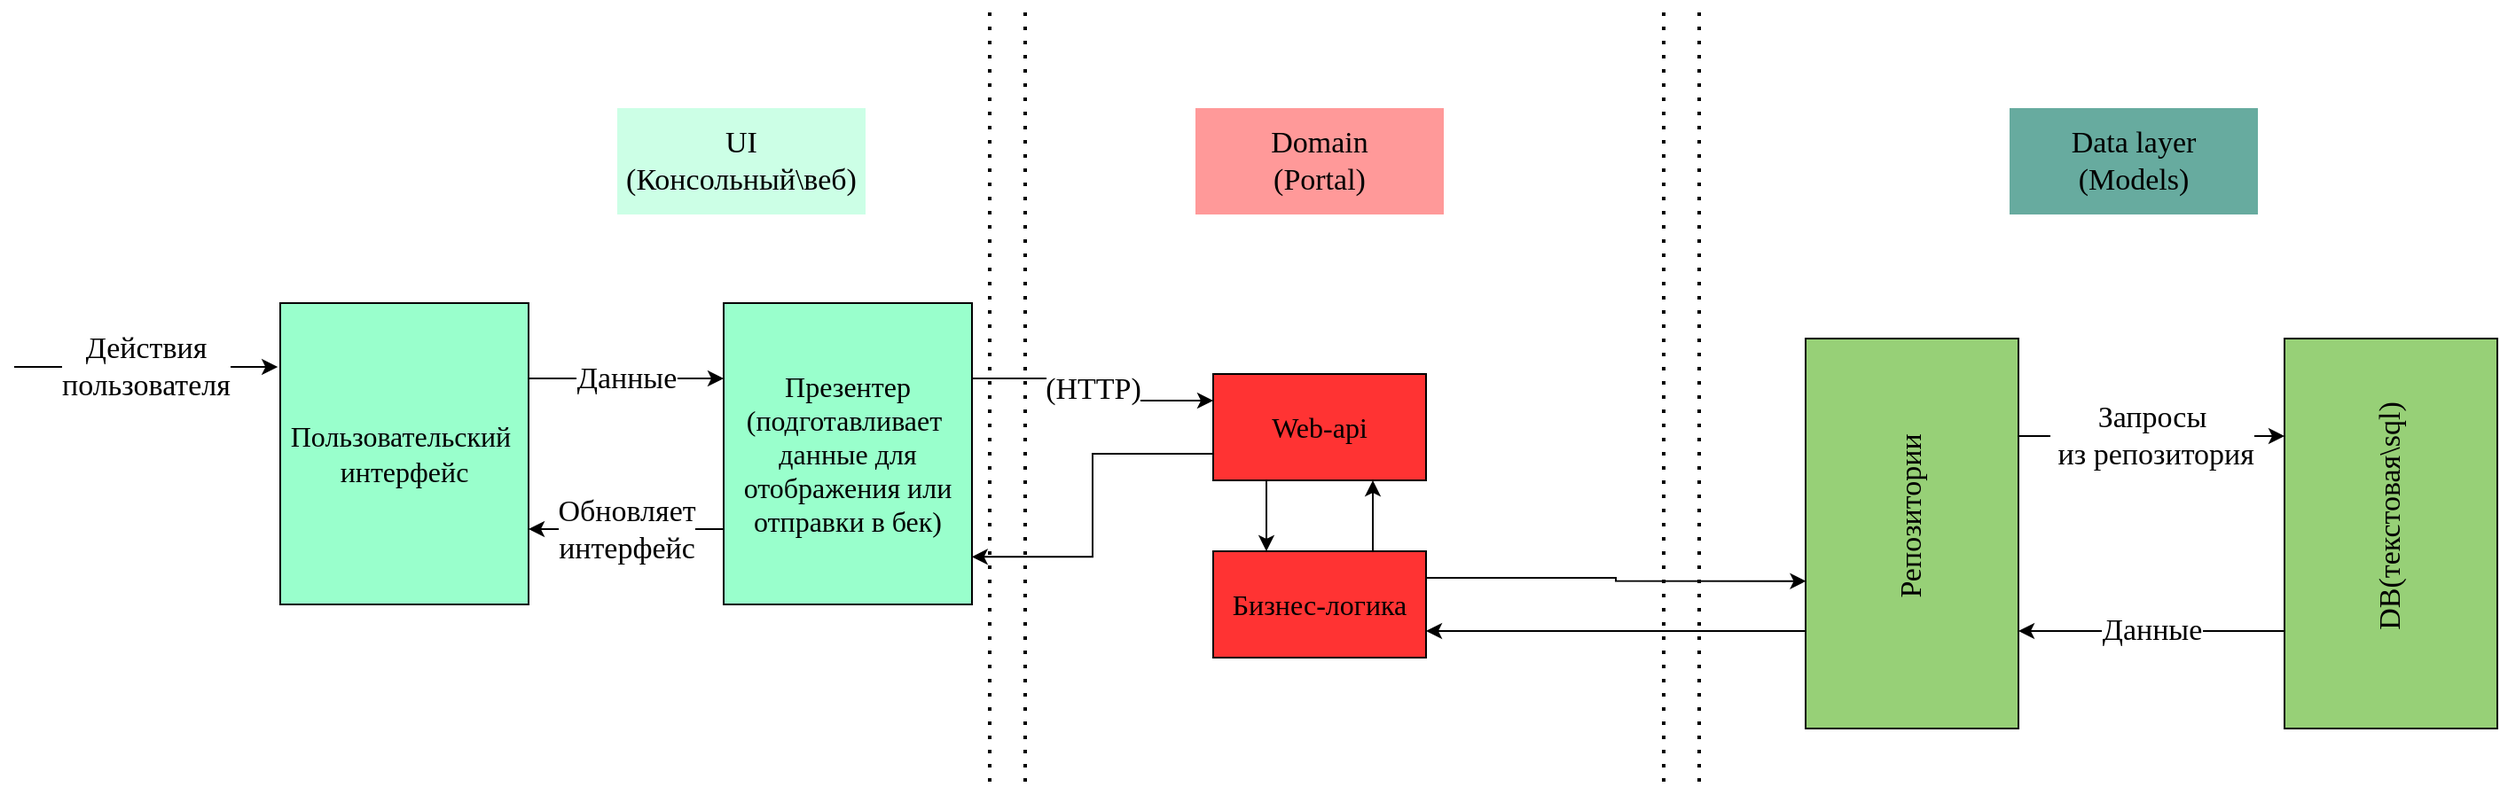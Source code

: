 <mxfile version="14.6.11" type="device"><diagram id="8HCx9EhmHPf-M7Zce__A" name="Page-1"><mxGraphModel dx="2310" dy="1998" grid="1" gridSize="10" guides="1" tooltips="1" connect="1" arrows="1" fold="1" page="1" pageScale="1" pageWidth="827" pageHeight="1169" math="0" shadow="0"><root><mxCell id="0"/><mxCell id="1" parent="0"/><mxCell id="c0pnhSJW0XXZz2QYyGMs-18" value="Запросы&lt;br&gt;&amp;nbsp;из репозитория" style="edgeStyle=orthogonalEdgeStyle;rounded=0;orthogonalLoop=1;jettySize=auto;html=1;exitX=1;exitY=0.25;exitDx=0;exitDy=0;entryX=0;entryY=0.25;entryDx=0;entryDy=0;fontFamily=Times New Roman;fontSize=17;" edge="1" parent="1" source="c0pnhSJW0XXZz2QYyGMs-5" target="c0pnhSJW0XXZz2QYyGMs-10"><mxGeometry relative="1" as="geometry"/></mxCell><mxCell id="c0pnhSJW0XXZz2QYyGMs-37" style="edgeStyle=orthogonalEdgeStyle;rounded=0;orthogonalLoop=1;jettySize=auto;html=1;exitX=0;exitY=0.75;exitDx=0;exitDy=0;entryX=1;entryY=0.75;entryDx=0;entryDy=0;fontFamily=Times New Roman;fontSize=17;" edge="1" parent="1" source="c0pnhSJW0XXZz2QYyGMs-5" target="c0pnhSJW0XXZz2QYyGMs-25"><mxGeometry relative="1" as="geometry"/></mxCell><mxCell id="c0pnhSJW0XXZz2QYyGMs-5" value="" style="rounded=0;whiteSpace=wrap;html=1;strokeColor=#000000;fillColor=#97D077;" vertex="1" parent="1"><mxGeometry x="690" y="110" width="120" height="220" as="geometry"/></mxCell><mxCell id="c0pnhSJW0XXZz2QYyGMs-6" value="Data layer&lt;br&gt;(Models)" style="text;html=1;strokeColor=none;align=center;verticalAlign=middle;whiteSpace=wrap;rounded=0;fillColor=#67AB9F;fontFamily=Times New Roman;fontSize=17;" vertex="1" parent="1"><mxGeometry x="805" y="-20" width="140" height="60" as="geometry"/></mxCell><mxCell id="c0pnhSJW0XXZz2QYyGMs-7" value="" style="endArrow=none;dashed=1;html=1;dashPattern=1 3;strokeWidth=2;fontFamily=Times New Roman;fontSize=17;" edge="1" parent="1"><mxGeometry width="50" height="50" relative="1" as="geometry"><mxPoint x="630" y="360" as="sourcePoint"/><mxPoint x="630" y="-80" as="targetPoint"/></mxGeometry></mxCell><mxCell id="c0pnhSJW0XXZz2QYyGMs-8" value="" style="endArrow=none;dashed=1;html=1;dashPattern=1 3;strokeWidth=2;fontFamily=Times New Roman;fontSize=17;" edge="1" parent="1"><mxGeometry width="50" height="50" relative="1" as="geometry"><mxPoint x="610" y="360" as="sourcePoint"/><mxPoint x="610" y="-80" as="targetPoint"/></mxGeometry></mxCell><mxCell id="c0pnhSJW0XXZz2QYyGMs-9" value="Репозитории" style="text;html=1;strokeColor=none;fillColor=none;align=center;verticalAlign=middle;whiteSpace=wrap;rounded=0;fontFamily=Times New Roman;fontSize=17;rotation=-90;" vertex="1" parent="1"><mxGeometry x="675" y="170" width="150" height="80" as="geometry"/></mxCell><mxCell id="c0pnhSJW0XXZz2QYyGMs-19" value="Данные" style="edgeStyle=orthogonalEdgeStyle;rounded=0;orthogonalLoop=1;jettySize=auto;html=1;exitX=0;exitY=0.75;exitDx=0;exitDy=0;entryX=1;entryY=0.75;entryDx=0;entryDy=0;fontFamily=Times New Roman;fontSize=17;" edge="1" parent="1" source="c0pnhSJW0XXZz2QYyGMs-10" target="c0pnhSJW0XXZz2QYyGMs-5"><mxGeometry relative="1" as="geometry"/></mxCell><mxCell id="c0pnhSJW0XXZz2QYyGMs-10" value="" style="rounded=0;whiteSpace=wrap;html=1;strokeColor=#000000;fillColor=#97D077;" vertex="1" parent="1"><mxGeometry x="960" y="110" width="120" height="220" as="geometry"/></mxCell><mxCell id="c0pnhSJW0XXZz2QYyGMs-11" value="DB(текстовая\sql)&lt;br&gt;" style="text;html=1;strokeColor=none;fillColor=none;align=center;verticalAlign=middle;whiteSpace=wrap;rounded=0;fontFamily=Times New Roman;fontSize=17;rotation=-90;" vertex="1" parent="1"><mxGeometry x="945" y="170" width="150" height="80" as="geometry"/></mxCell><mxCell id="c0pnhSJW0XXZz2QYyGMs-30" style="edgeStyle=orthogonalEdgeStyle;rounded=0;orthogonalLoop=1;jettySize=auto;html=1;exitX=0.25;exitY=1;exitDx=0;exitDy=0;entryX=0.25;entryY=0;entryDx=0;entryDy=0;fontFamily=Times New Roman;fontSize=17;" edge="1" parent="1" source="c0pnhSJW0XXZz2QYyGMs-12" target="c0pnhSJW0XXZz2QYyGMs-25"><mxGeometry relative="1" as="geometry"/></mxCell><mxCell id="c0pnhSJW0XXZz2QYyGMs-33" style="edgeStyle=orthogonalEdgeStyle;rounded=0;orthogonalLoop=1;jettySize=auto;html=1;exitX=0;exitY=0.75;exitDx=0;exitDy=0;entryX=0.842;entryY=0.001;entryDx=0;entryDy=0;entryPerimeter=0;fontFamily=Times New Roman;fontSize=17;" edge="1" parent="1" source="c0pnhSJW0XXZz2QYyGMs-12" target="c0pnhSJW0XXZz2QYyGMs-26"><mxGeometry relative="1" as="geometry"/></mxCell><mxCell id="c0pnhSJW0XXZz2QYyGMs-12" value="&lt;font face=&quot;Times New Roman&quot; style=&quot;font-size: 16px&quot;&gt;Web-api&lt;/font&gt;" style="rounded=0;whiteSpace=wrap;html=1;strokeColor=#000000;fillColor=#FF3333;" vertex="1" parent="1"><mxGeometry x="356" y="130" width="120" height="60" as="geometry"/></mxCell><mxCell id="c0pnhSJW0XXZz2QYyGMs-13" value="Domain&lt;br&gt;(Portal)" style="text;html=1;strokeColor=none;align=center;verticalAlign=middle;whiteSpace=wrap;rounded=0;fontFamily=Times New Roman;fontSize=17;fillColor=#FF9999;" vertex="1" parent="1"><mxGeometry x="346" y="-20" width="140" height="60" as="geometry"/></mxCell><mxCell id="c0pnhSJW0XXZz2QYyGMs-20" value="" style="endArrow=none;dashed=1;html=1;dashPattern=1 3;strokeWidth=2;fontFamily=Times New Roman;fontSize=17;" edge="1" parent="1"><mxGeometry width="50" height="50" relative="1" as="geometry"><mxPoint x="250" y="360" as="sourcePoint"/><mxPoint x="250" y="-80" as="targetPoint"/></mxGeometry></mxCell><mxCell id="c0pnhSJW0XXZz2QYyGMs-21" value="" style="endArrow=none;dashed=1;html=1;dashPattern=1 3;strokeWidth=2;fontFamily=Times New Roman;fontSize=17;" edge="1" parent="1"><mxGeometry width="50" height="50" relative="1" as="geometry"><mxPoint x="230" y="360" as="sourcePoint"/><mxPoint x="230" y="-80" as="targetPoint"/></mxGeometry></mxCell><mxCell id="c0pnhSJW0XXZz2QYyGMs-23" value="UI&lt;br&gt;(Консольный\веб)" style="text;html=1;strokeColor=none;align=center;verticalAlign=middle;whiteSpace=wrap;rounded=0;fontFamily=Times New Roman;fontSize=17;fillColor=#CCFFE6;" vertex="1" parent="1"><mxGeometry x="20" y="-20" width="140" height="60" as="geometry"/></mxCell><mxCell id="c0pnhSJW0XXZz2QYyGMs-31" style="edgeStyle=orthogonalEdgeStyle;rounded=0;orthogonalLoop=1;jettySize=auto;html=1;exitX=0.75;exitY=0;exitDx=0;exitDy=0;entryX=0.75;entryY=1;entryDx=0;entryDy=0;fontFamily=Times New Roman;fontSize=17;" edge="1" parent="1" source="c0pnhSJW0XXZz2QYyGMs-25" target="c0pnhSJW0XXZz2QYyGMs-12"><mxGeometry relative="1" as="geometry"/></mxCell><mxCell id="c0pnhSJW0XXZz2QYyGMs-32" style="edgeStyle=orthogonalEdgeStyle;rounded=0;orthogonalLoop=1;jettySize=auto;html=1;exitX=1;exitY=0.25;exitDx=0;exitDy=0;entryX=0.002;entryY=0.622;entryDx=0;entryDy=0;entryPerimeter=0;fontFamily=Times New Roman;fontSize=17;" edge="1" parent="1" source="c0pnhSJW0XXZz2QYyGMs-25" target="c0pnhSJW0XXZz2QYyGMs-5"><mxGeometry relative="1" as="geometry"/></mxCell><mxCell id="c0pnhSJW0XXZz2QYyGMs-25" value="&lt;font face=&quot;Times New Roman&quot; style=&quot;font-size: 16px&quot;&gt;Бизнес-логика&lt;/font&gt;" style="rounded=0;whiteSpace=wrap;html=1;strokeColor=#000000;fillColor=#FF3333;" vertex="1" parent="1"><mxGeometry x="356" y="230" width="120" height="60" as="geometry"/></mxCell><mxCell id="c0pnhSJW0XXZz2QYyGMs-29" value="(HTTP)&lt;br&gt;" style="edgeStyle=orthogonalEdgeStyle;rounded=0;orthogonalLoop=1;jettySize=auto;html=1;exitX=0.25;exitY=0;exitDx=0;exitDy=0;entryX=0;entryY=0.25;entryDx=0;entryDy=0;fontFamily=Times New Roman;fontSize=17;" edge="1" parent="1" source="c0pnhSJW0XXZz2QYyGMs-26" target="c0pnhSJW0XXZz2QYyGMs-12"><mxGeometry relative="1" as="geometry"/></mxCell><mxCell id="c0pnhSJW0XXZz2QYyGMs-34" value="Обновляет&lt;br&gt;интерфейс" style="edgeStyle=orthogonalEdgeStyle;rounded=0;orthogonalLoop=1;jettySize=auto;html=1;exitX=0.75;exitY=1;exitDx=0;exitDy=0;entryX=0.75;entryY=0;entryDx=0;entryDy=0;fontFamily=Times New Roman;fontSize=17;" edge="1" parent="1" source="c0pnhSJW0XXZz2QYyGMs-26" target="c0pnhSJW0XXZz2QYyGMs-27"><mxGeometry relative="1" as="geometry"/></mxCell><mxCell id="c0pnhSJW0XXZz2QYyGMs-26" value="&lt;font face=&quot;Times New Roman&quot; style=&quot;font-size: 16px&quot;&gt;Презентер&lt;br&gt;(подготавливает&amp;nbsp;&lt;br&gt;данные для отображения или отправки в бек)&lt;br&gt;&lt;/font&gt;" style="rounded=0;whiteSpace=wrap;html=1;strokeColor=#000000;direction=south;fillColor=#99FFCC;" vertex="1" parent="1"><mxGeometry x="80" y="90" width="140" height="170" as="geometry"/></mxCell><mxCell id="c0pnhSJW0XXZz2QYyGMs-28" value="Данные" style="edgeStyle=orthogonalEdgeStyle;rounded=0;orthogonalLoop=1;jettySize=auto;html=1;exitX=0.25;exitY=0;exitDx=0;exitDy=0;entryX=0.25;entryY=1;entryDx=0;entryDy=0;fontFamily=Times New Roman;fontSize=17;" edge="1" parent="1" source="c0pnhSJW0XXZz2QYyGMs-27" target="c0pnhSJW0XXZz2QYyGMs-26"><mxGeometry relative="1" as="geometry"/></mxCell><mxCell id="c0pnhSJW0XXZz2QYyGMs-27" value="&lt;font face=&quot;Times New Roman&quot; style=&quot;font-size: 16px&quot;&gt;Пользовательский&amp;nbsp;&lt;br&gt;интерфейс&lt;br&gt;&lt;/font&gt;" style="rounded=0;whiteSpace=wrap;html=1;strokeColor=#000000;direction=south;fillColor=#99FFCC;" vertex="1" parent="1"><mxGeometry x="-170" y="90" width="140" height="170" as="geometry"/></mxCell><mxCell id="c0pnhSJW0XXZz2QYyGMs-35" value="Действия&lt;br&gt;пользователя" style="endArrow=classic;html=1;fontFamily=Times New Roman;fontSize=17;entryX=0.212;entryY=1.01;entryDx=0;entryDy=0;entryPerimeter=0;" edge="1" parent="1" target="c0pnhSJW0XXZz2QYyGMs-27"><mxGeometry width="50" height="50" relative="1" as="geometry"><mxPoint x="-320" y="126" as="sourcePoint"/><mxPoint x="-290" y="140" as="targetPoint"/></mxGeometry></mxCell></root></mxGraphModel></diagram></mxfile>